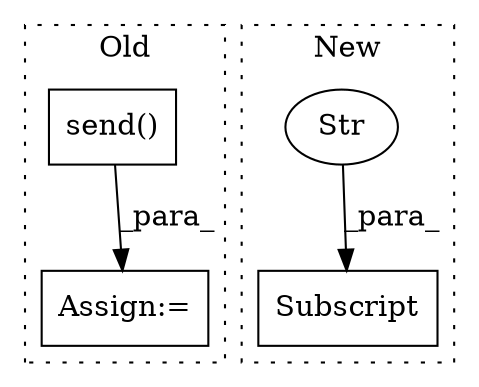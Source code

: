 digraph G {
subgraph cluster0 {
1 [label="send()" a="75" s="1123" l="8" shape="box"];
4 [label="Assign:=" a="68" s="1251" l="3" shape="box"];
label = "Old";
style="dotted";
}
subgraph cluster1 {
2 [label="Subscript" a="63" s="1968,0" l="14,0" shape="box"];
3 [label="Str" a="66" s="1974" l="7" shape="ellipse"];
label = "New";
style="dotted";
}
1 -> 4 [label="_para_"];
3 -> 2 [label="_para_"];
}